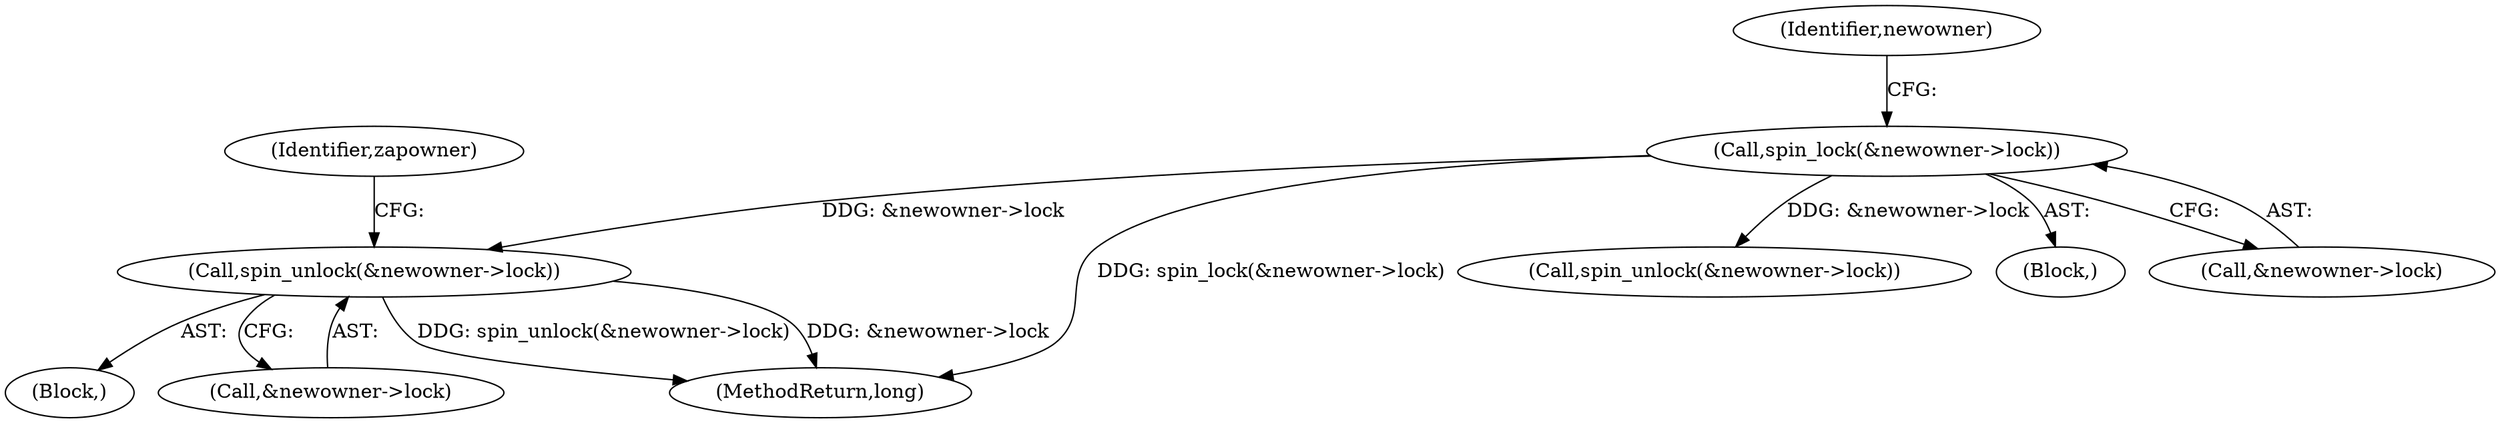 digraph "0_linux_363b02dab09b3226f3bd1420dad9c72b79a42a76_8@pointer" {
"1000457" [label="(Call,spin_unlock(&newowner->lock))"];
"1000299" [label="(Call,spin_lock(&newowner->lock))"];
"1000110" [label="(Block,)"];
"1000457" [label="(Call,spin_unlock(&newowner->lock))"];
"1000346" [label="(Call,spin_unlock(&newowner->lock))"];
"1000280" [label="(Block,)"];
"1000458" [label="(Call,&newowner->lock)"];
"1000299" [label="(Call,spin_lock(&newowner->lock))"];
"1000470" [label="(MethodReturn,long)"];
"1000463" [label="(Identifier,zapowner)"];
"1000309" [label="(Identifier,newowner)"];
"1000300" [label="(Call,&newowner->lock)"];
"1000457" -> "1000110"  [label="AST: "];
"1000457" -> "1000458"  [label="CFG: "];
"1000458" -> "1000457"  [label="AST: "];
"1000463" -> "1000457"  [label="CFG: "];
"1000457" -> "1000470"  [label="DDG: spin_unlock(&newowner->lock)"];
"1000457" -> "1000470"  [label="DDG: &newowner->lock"];
"1000299" -> "1000457"  [label="DDG: &newowner->lock"];
"1000299" -> "1000280"  [label="AST: "];
"1000299" -> "1000300"  [label="CFG: "];
"1000300" -> "1000299"  [label="AST: "];
"1000309" -> "1000299"  [label="CFG: "];
"1000299" -> "1000470"  [label="DDG: spin_lock(&newowner->lock)"];
"1000299" -> "1000346"  [label="DDG: &newowner->lock"];
}
